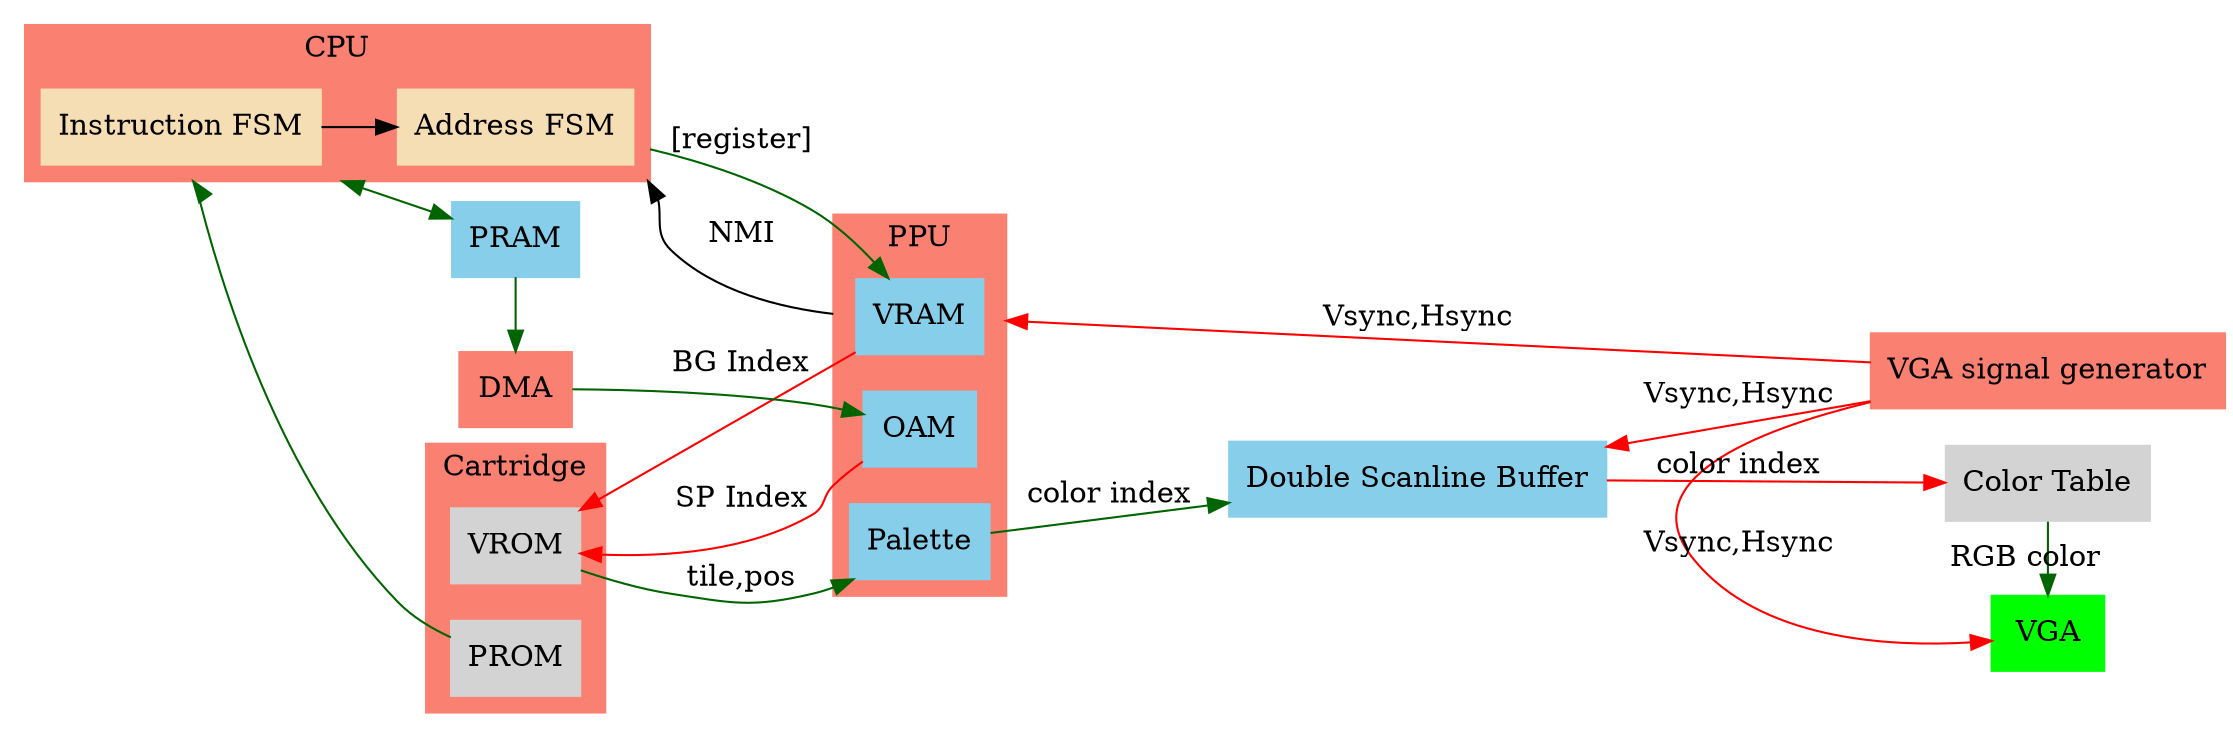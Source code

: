 digraph nes_arch{
	compound = true;
	rankdir=LR;
	subgraph cluster_cpu{
		node [style=filled,color=wheat];
		style=filled;
		color = salmon;
		label = "CPU";
	
		ins_fsm[shape=box,label="Instruction FSM"];
		addr_fsm[shape=box,label="Address FSM"];
		ins_fsm->addr_fsm;		
	}
	

	pram[shape=box,label="PRAM",color="skyblue",style="filled"];

	subgraph cluster_ppu{
		node [style=filled,color="skyblue"];
		label = "PPU";
		style=filled;
		color = salmon;
		OAM[shape=box,label="OAM"];
		vram[shape=box,label="VRAM"];
		palette[shape=box,label="Palette"];
	}

	subgraph cluster_cartridge{
		node [style=filled,color="lightgray"];
		color = salmon;

		style=filled;
		label ="Cartridge";
		vrom[shape=box,label="VROM"];
		prom[shape=box,label="PROM"];
	}

	DMA[shape=box,label="DMA",color="salmon",style="filled"];
	vga_signal[shape=box,label="VGA signal generator",style="filled",color="salmon"];	
	vga[shape=box,label="VGA",style="filled",color="green"];	
	
	color_table[shape=box,label="Color Table",style="filled",color="lightgray"];
	double_buffer[shape=box,label="Double Scanline Buffer",style="filled",color="skyblue"];
	
	//edge
	prom->ins_fsm[lhead=cluster_cpu,color="darkgreen"];
	ins_fsm->pram[ltail=cluster_cpu,dir=both,color="darkgreen"];
	addr_fsm->vram[ltail=cluster_cpu,label="[register]",color="darkgreen"];
	vram->addr_fsm[ltail=cluster_ppu,lhead=cluster_cpu,label="NMI"];
	
	
	OAM->vrom[label="SP Index",color="red"];
	vram->vrom[label="BG Index",color="red"];
	//VGA_signal
	vga_signal->vram[lhead=cluster_ppu,color="red",label="Vsync,Hsync"];
	vga_signal->vga[color="red",label="Vsync,Hsync"];
	vga_signal->double_buffer[color="red",label="Vsync,Hsync"];
	//image
	vrom->palette[color="darkgreen",label="tile,pos"];
	palette->double_buffer[color="darkgreen",label="color index"];
	double_buffer->color_table[color="red",label="color index"];
	color_table->vga[color="darkgreen",label="RGB color"];
	//DMA
	pram->DMA[color="darkgreen"];
	DMA->OAM[color="darkgreen"];
	{rank=same;color_table;vga;vga_signal;}
	{rank=same;pram;DMA;}
}

